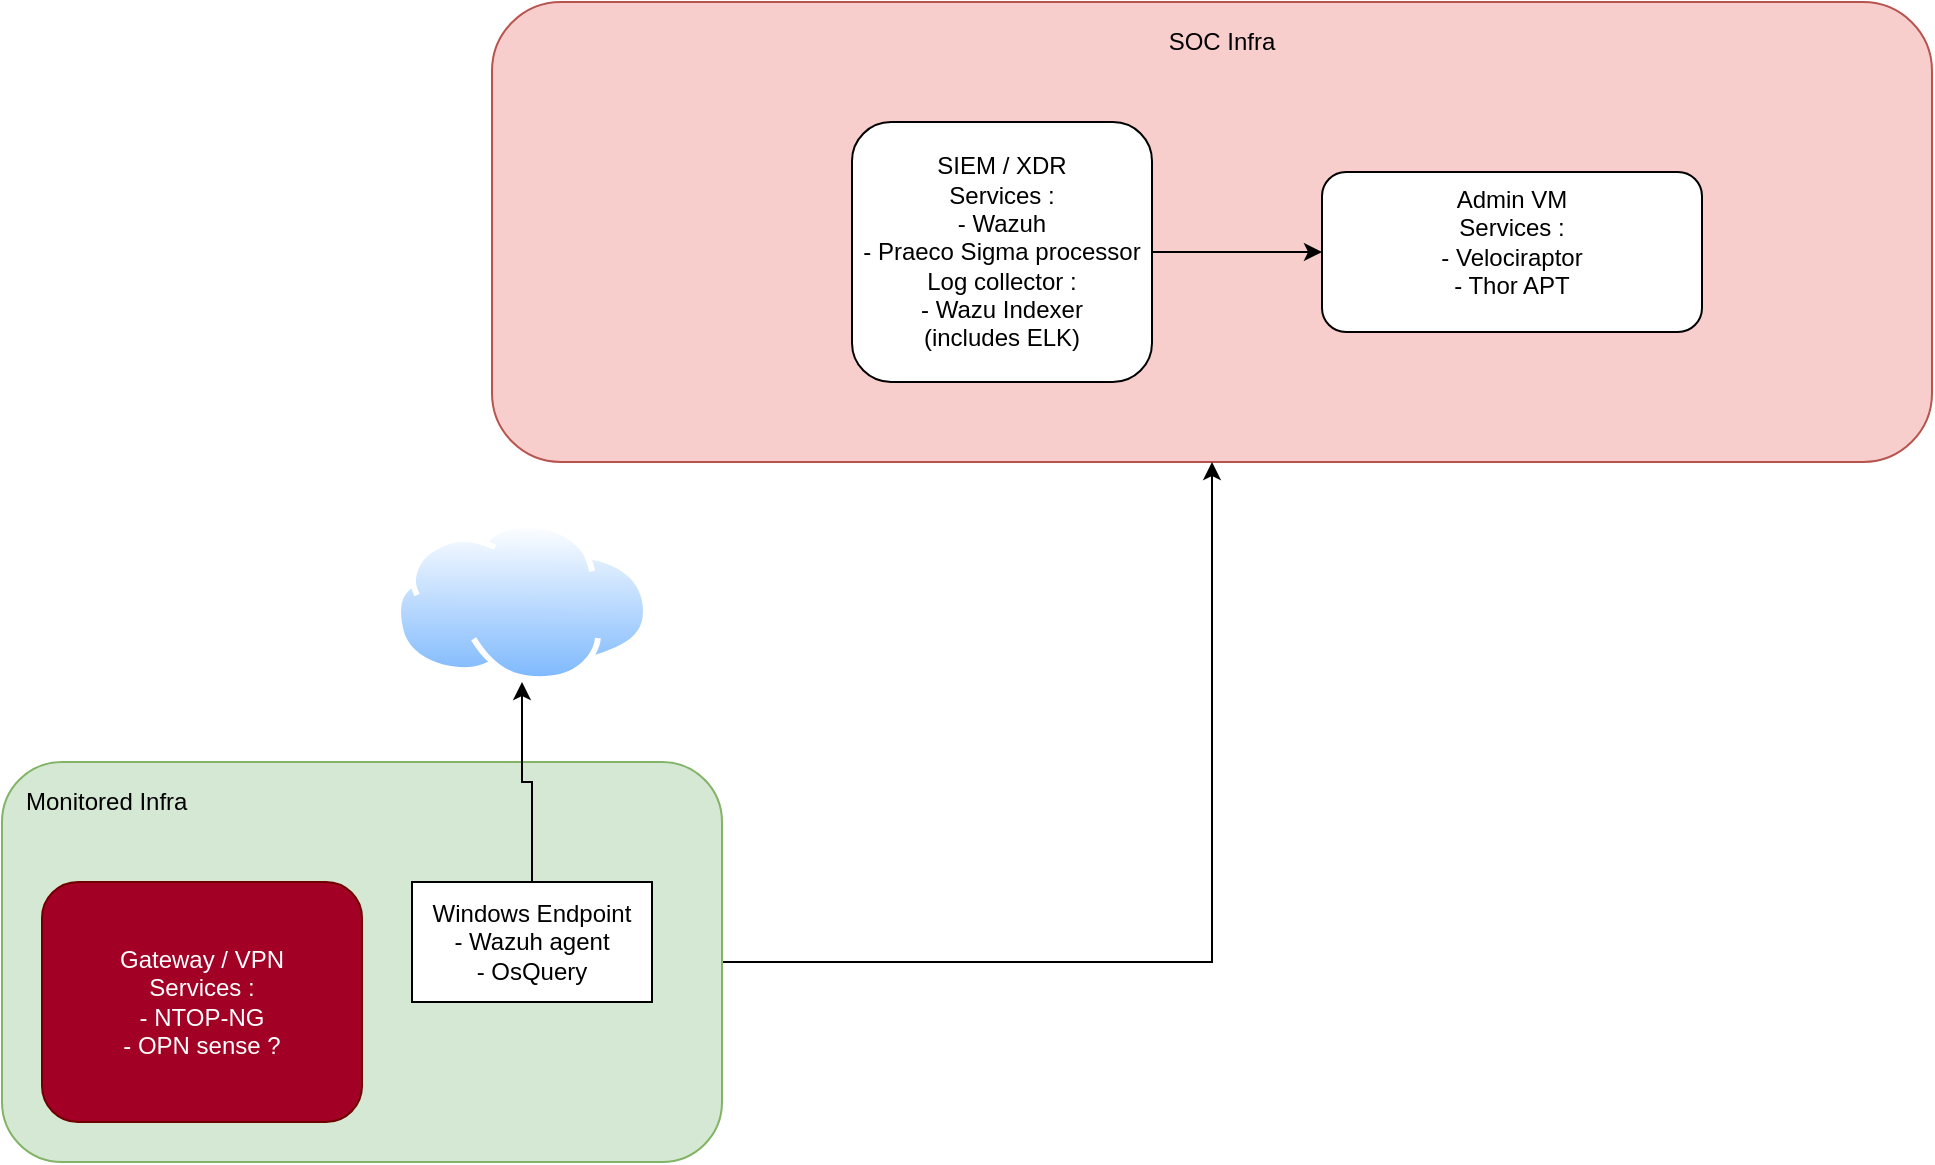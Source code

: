 <mxfile version="22.0.3" type="device">
  <diagram name="Page-1" id="CnVWK-Rvk3d-dH3outAd">
    <mxGraphModel dx="1226" dy="768" grid="1" gridSize="10" guides="1" tooltips="1" connect="1" arrows="1" fold="1" page="1" pageScale="1" pageWidth="827" pageHeight="1169" math="0" shadow="0">
      <root>
        <mxCell id="0" />
        <mxCell id="1" parent="0" />
        <mxCell id="hEZros7t6IMly-jgHw1n-18" value="SOC Infra" style="rounded=1;whiteSpace=wrap;html=1;fillColor=#f8cecc;strokeColor=#b85450;align=center;verticalAlign=top;spacingTop=6;spacingLeft=10;" parent="1" vertex="1">
          <mxGeometry x="365" y="130" width="720" height="230" as="geometry" />
        </mxCell>
        <mxCell id="zIygAfhjIDsxSzMjaGLJ-4" style="edgeStyle=orthogonalEdgeStyle;rounded=0;orthogonalLoop=1;jettySize=auto;html=1;entryX=0.5;entryY=1;entryDx=0;entryDy=0;" edge="1" parent="1" source="hEZros7t6IMly-jgHw1n-15" target="hEZros7t6IMly-jgHw1n-18">
          <mxGeometry relative="1" as="geometry">
            <Array as="points">
              <mxPoint x="725" y="610" />
            </Array>
          </mxGeometry>
        </mxCell>
        <mxCell id="hEZros7t6IMly-jgHw1n-15" value="Monitored Infra" style="rounded=1;whiteSpace=wrap;html=1;fillColor=#d5e8d4;strokeColor=#82b366;align=left;verticalAlign=top;spacingTop=6;spacingLeft=10;" parent="1" vertex="1">
          <mxGeometry x="120" y="510" width="360" height="200" as="geometry" />
        </mxCell>
        <mxCell id="hEZros7t6IMly-jgHw1n-6" value="&lt;div&gt;Gateway / VPN&lt;/div&gt;&lt;div&gt;Services :&lt;/div&gt;&lt;div&gt;- NTOP-NG&lt;/div&gt;&lt;div&gt;- OPN sense ?&lt;br&gt;&lt;/div&gt;" style="rounded=1;whiteSpace=wrap;html=1;fillColor=#a20025;strokeColor=#6F0000;fontColor=#ffffff;" parent="1" vertex="1">
          <mxGeometry x="140.0" y="570" width="160" height="120" as="geometry" />
        </mxCell>
        <mxCell id="hEZros7t6IMly-jgHw1n-7" value="" style="image;aspect=fixed;perimeter=ellipsePerimeter;html=1;align=center;shadow=0;dashed=0;spacingTop=3;image=img/lib/active_directory/internet_cloud.svg;" parent="1" vertex="1">
          <mxGeometry x="316.51" y="390" width="126.98" height="80" as="geometry" />
        </mxCell>
        <mxCell id="hEZros7t6IMly-jgHw1n-28" style="edgeStyle=orthogonalEdgeStyle;rounded=0;orthogonalLoop=1;jettySize=auto;html=1;" parent="1" source="hEZros7t6IMly-jgHw1n-9" target="hEZros7t6IMly-jgHw1n-26" edge="1">
          <mxGeometry relative="1" as="geometry" />
        </mxCell>
        <mxCell id="hEZros7t6IMly-jgHw1n-9" value="&lt;div&gt;SIEM / XDR&lt;br&gt;&lt;/div&gt;&lt;div&gt;Services :&lt;/div&gt;&lt;div&gt;- Wazuh&lt;/div&gt;&lt;div&gt;- Praeco Sigma processor&lt;br&gt;&lt;/div&gt;&lt;div&gt;&lt;div style=&quot;border-color: var(--border-color);&quot;&gt;Log collector :&lt;br style=&quot;border-color: var(--border-color);&quot;&gt;&lt;/div&gt;&lt;div style=&quot;border-color: var(--border-color);&quot;&gt;- Wazu Indexer&lt;/div&gt;&lt;div style=&quot;border-color: var(--border-color);&quot;&gt;(includes ELK)&lt;/div&gt;&lt;/div&gt;" style="rounded=1;whiteSpace=wrap;html=1;" parent="1" vertex="1">
          <mxGeometry x="545" y="190" width="150" height="130" as="geometry" />
        </mxCell>
        <mxCell id="zIygAfhjIDsxSzMjaGLJ-3" style="edgeStyle=orthogonalEdgeStyle;rounded=0;orthogonalLoop=1;jettySize=auto;html=1;" edge="1" parent="1" source="hEZros7t6IMly-jgHw1n-12" target="hEZros7t6IMly-jgHw1n-7">
          <mxGeometry relative="1" as="geometry" />
        </mxCell>
        <mxCell id="hEZros7t6IMly-jgHw1n-12" value="&lt;div&gt;Windows Endpoint&lt;/div&gt;&lt;div&gt;- Wazuh agent&lt;/div&gt;&lt;div&gt;- OsQuery&lt;br&gt;&lt;/div&gt;" style="rounded=0;whiteSpace=wrap;html=1;" parent="1" vertex="1">
          <mxGeometry x="325" y="570" width="120" height="60" as="geometry" />
        </mxCell>
        <mxCell id="hEZros7t6IMly-jgHw1n-26" value="&lt;div&gt;Admin VM&lt;/div&gt;&lt;div&gt;Services :&lt;/div&gt;&lt;div&gt;- Velociraptor&lt;/div&gt;&lt;div&gt;- Thor APT&lt;br&gt;&lt;/div&gt;" style="rounded=1;whiteSpace=wrap;html=1;verticalAlign=top;" parent="1" vertex="1">
          <mxGeometry x="780" y="215" width="190" height="80" as="geometry" />
        </mxCell>
      </root>
    </mxGraphModel>
  </diagram>
</mxfile>
